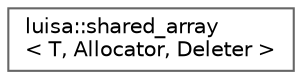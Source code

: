 digraph "类继承关系图"
{
 // LATEX_PDF_SIZE
  bgcolor="transparent";
  edge [fontname=Helvetica,fontsize=10,labelfontname=Helvetica,labelfontsize=10];
  node [fontname=Helvetica,fontsize=10,shape=box,height=0.2,width=0.4];
  rankdir="LR";
  Node0 [id="Node000000",label="luisa::shared_array\l\< T, Allocator, Deleter \>",height=0.2,width=0.4,color="grey40", fillcolor="white", style="filled",URL="$classluisa_1_1shared__array.html",tooltip=" "];
}
